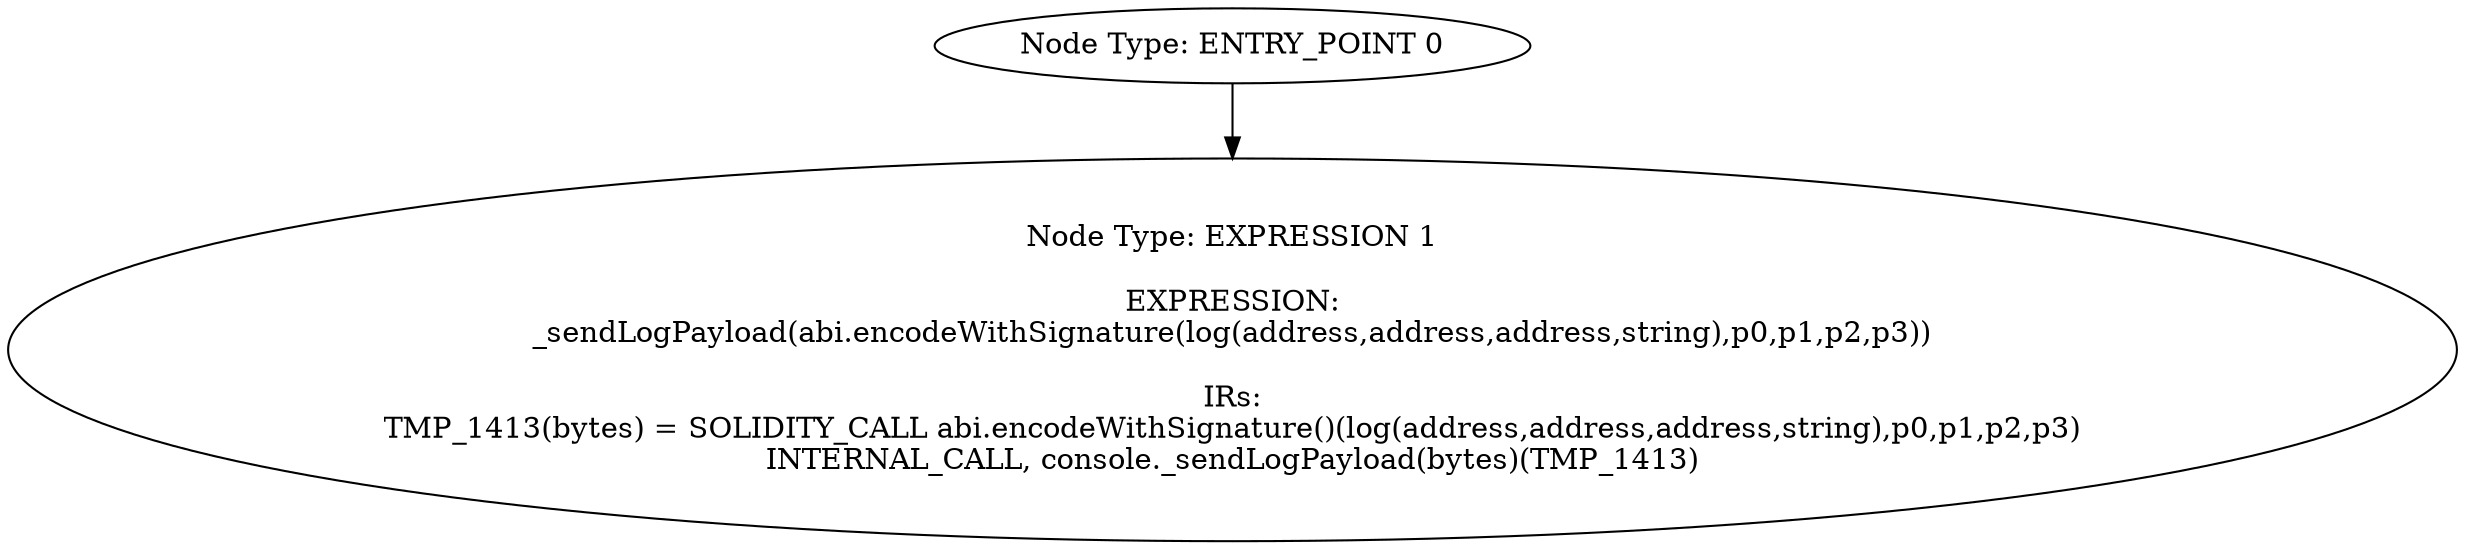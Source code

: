 digraph{
0[label="Node Type: ENTRY_POINT 0
"];
0->1;
1[label="Node Type: EXPRESSION 1

EXPRESSION:
_sendLogPayload(abi.encodeWithSignature(log(address,address,address,string),p0,p1,p2,p3))

IRs:
TMP_1413(bytes) = SOLIDITY_CALL abi.encodeWithSignature()(log(address,address,address,string),p0,p1,p2,p3)
INTERNAL_CALL, console._sendLogPayload(bytes)(TMP_1413)"];
}
